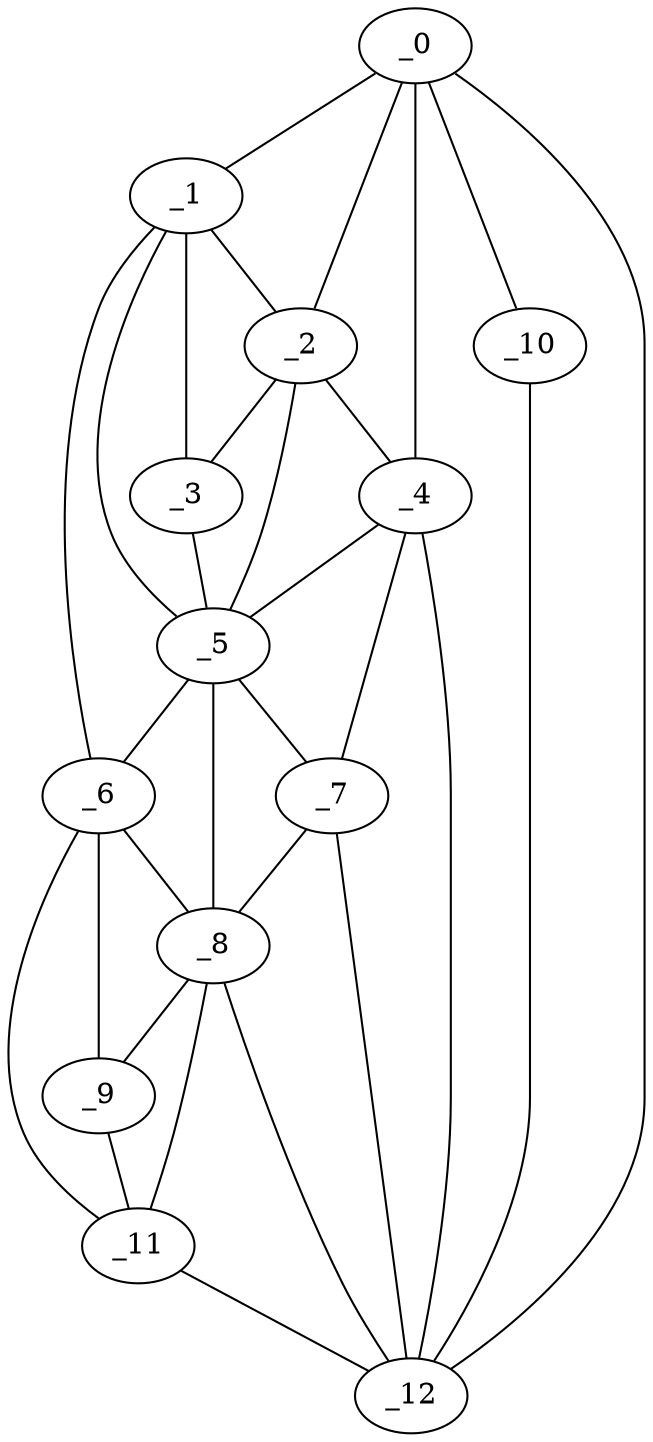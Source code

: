 graph "obj88__255.gxl" {
	_0	 [x=47,
		y=7];
	_1	 [x=52,
		y=106];
	_0 -- _1	 [valence=1];
	_2	 [x=54,
		y=79];
	_0 -- _2	 [valence=2];
	_4	 [x=55,
		y=71];
	_0 -- _4	 [valence=1];
	_10	 [x=83,
		y=6];
	_0 -- _10	 [valence=1];
	_12	 [x=87,
		y=52];
	_0 -- _12	 [valence=2];
	_1 -- _2	 [valence=2];
	_3	 [x=54,
		y=82];
	_1 -- _3	 [valence=2];
	_5	 [x=59,
		y=81];
	_1 -- _5	 [valence=1];
	_6	 [x=59,
		y=112];
	_1 -- _6	 [valence=1];
	_2 -- _3	 [valence=1];
	_2 -- _4	 [valence=2];
	_2 -- _5	 [valence=2];
	_3 -- _5	 [valence=2];
	_4 -- _5	 [valence=2];
	_7	 [x=79,
		y=66];
	_4 -- _7	 [valence=2];
	_4 -- _12	 [valence=2];
	_5 -- _6	 [valence=1];
	_5 -- _7	 [valence=1];
	_8	 [x=81,
		y=108];
	_5 -- _8	 [valence=2];
	_6 -- _8	 [valence=2];
	_9	 [x=81,
		y=112];
	_6 -- _9	 [valence=1];
	_11	 [x=86,
		y=117];
	_6 -- _11	 [valence=1];
	_7 -- _8	 [valence=2];
	_7 -- _12	 [valence=1];
	_8 -- _9	 [valence=2];
	_8 -- _11	 [valence=2];
	_8 -- _12	 [valence=2];
	_9 -- _11	 [valence=2];
	_10 -- _12	 [valence=1];
	_11 -- _12	 [valence=1];
}
